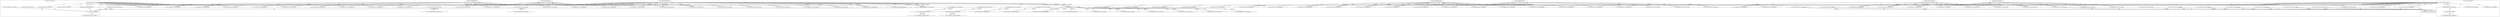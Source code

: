 digraph G {
	"10.1.80.1:43764#ServerID_OuterContainerID"->"1_fwatchdog#ServerID_5fff9df6cf-4xmj9"[ label="GET" ];
	"10.1.80.1:35822#ServerID_OuterContainerID"->"1_fwatchdog#ServerID_6df85d7674-f2xxt"[ label="GET" ];
	"1_fwatchdog#ServerID_5fff9df6cf-4xmj9"->"10.1.80.1:43764#ServerID_OuterContainerID"[ label="RESPONSE" ];
	"1_fwatchdog#ServerID_6df85d7674-f2xxt"->"10.1.80.1:35822#ServerID_OuterContainerID"[ label="RESPONSE" ];
	"1_fwatchdog#ServerID_5fff9df6cf-4xmj9"->"10.1.80.1:43766#ServerID_OuterContainerID"[ label="RESPONSE" ];
	"10.1.80.1:40634#ServerID_OuterContainerID"->"1_fwatchdog#ServerID_5f846fd567-g8dn6"[ label="GET" ];
	"10.1.80.1:43766#ServerID_OuterContainerID"->"1_fwatchdog#ServerID_5fff9df6cf-4xmj9"[ label="GET" ];
	"1_fwatchdog#ServerID_5f846fd567-g8dn6"->"10.1.80.1:40635#ServerID_OuterContainerID"[ label="RESPONSE" ];
	"10.1.80.1:40635#ServerID_OuterContainerID"->"1_fwatchdog#ServerID_5f846fd567-g8dn6"[ label="GET" ];
	"10.1.80.1:35820#ServerID_OuterContainerID"->"1_fwatchdog#ServerID_6df85d7674-f2xxt"[ label="GET" ];
	"1_fwatchdog#ServerID_5f846fd567-g8dn6"->"10.1.80.1:40634#ServerID_OuterContainerID"[ label="RESPONSE" ];
	"1_fwatchdog#ServerID_6df85d7674-f2xxt"->"10.1.80.1:35820#ServerID_OuterContainerID"[ label="RESPONSE" ];
	"10.1.80.1:38160#ServerID_OuterContainerID"->"1_fwatchdog#ServerID_8665dd9487-zwjjv"[ label="GET" ];
	"1_fwatchdog#ServerID_8665dd9487-zwjjv"->"10.1.80.1:38160#ServerID_OuterContainerID"[ label="RESPONSE" ];
	"10.1.80.1:38158#ServerID_OuterContainerID"->"1_fwatchdog#ServerID_8665dd9487-zwjjv"[ label="GET" ];
	"1_fwatchdog#ServerID_8665dd9487-zwjjv"->"10.1.80.1:38158#ServerID_OuterContainerID"[ label="RESPONSE" ];
	"10.1.80.1:59118#ServerID_OuterContainerID"->"1_fwatchdog#ServerID_76c96688d7-4wrfp"[ label="GET" ];
	"1_fwatchdog#ServerID_76c96688d7-4wrfp"->"10.1.80.1:59118#ServerID_OuterContainerID"[ label="RESPONSE" ];
	"10.1.80.1:59116#ServerID_OuterContainerID"->"1_fwatchdog#ServerID_76c96688d7-4wrfp"[ label="GET" ];
	"1_fwatchdog#ServerID_76c96688d7-4wrfp"->"10.1.80.1:59116#ServerID_OuterContainerID"[ label="RESPONSE" ];
	"10.1.80.1:59086#ServerID_OuterContainerID"->"1_fwatchdog#ServerID_68977fd5c9-qtcgc"[ label="GET" ];
	"1_fwatchdog#ServerID_68977fd5c9-qtcgc"->"10.1.80.1:59086#ServerID_OuterContainerID"[ label="RESPONSE" ];
	"10.1.80.1:59084#ServerID_OuterContainerID"->"1_fwatchdog#ServerID_68977fd5c9-qtcgc"[ label="GET" ];
	"1_fwatchdog#ServerID_68977fd5c9-qtcgc"->"10.1.80.1:59084#ServerID_OuterContainerID"[ label="RESPONSE" ];
	"10.1.80.1:43798#ServerID_OuterContainerID"->"1_fwatchdog#ServerID_5fff9df6cf-4xmj9"[ label="GET" ];
	"1_fwatchdog#ServerID_5fff9df6cf-4xmj9"->"10.1.80.1:43798#ServerID_OuterContainerID"[ label="RESPONSE" ];
	"10.1.80.1:43800#ServerID_OuterContainerID"->"1_fwatchdog#ServerID_5fff9df6cf-4xmj9"[ label="GET" ];
	"1_fwatchdog#ServerID_5fff9df6cf-4xmj9"->"10.1.80.1:43800#ServerID_OuterContainerID"[ label="RESPONSE" ];
	"10.1.80.1:40668#ServerID_OuterContainerID"->"1_fwatchdog#ServerID_5f846fd567-g8dn6"[ label="GET" ];
	"1_fwatchdog#ServerID_5f846fd567-g8dn6"->"10.1.80.1:40668#ServerID_OuterContainerID"[ label="RESPONSE" ];
	"10.1.80.1:40669#ServerID_OuterContainerID"->"1_fwatchdog#ServerID_5f846fd567-g8dn6"[ label="GET" ];
	"1_fwatchdog#ServerID_5f846fd567-g8dn6"->"10.1.80.1:40669#ServerID_OuterContainerID"[ label="RESPONSE" ];
	"10.1.80.1:35856#ServerID_OuterContainerID"->"1_fwatchdog#ServerID_6df85d7674-f2xxt"[ label="GET" ];
	"1_fwatchdog#ServerID_6df85d7674-f2xxt"->"10.1.80.1:35856#ServerID_OuterContainerID"[ label="RESPONSE" ];
	"10.1.80.1:35854#ServerID_OuterContainerID"->"1_fwatchdog#ServerID_6df85d7674-f2xxt"[ label="GET" ];
	"1_fwatchdog#ServerID_6df85d7674-f2xxt"->"10.1.80.1:35854#ServerID_OuterContainerID"[ label="RESPONSE" ];
	"10.1.80.1:38192#ServerID_OuterContainerID"->"1_fwatchdog#ServerID_8665dd9487-zwjjv"[ label="GET" ];
	"1_fwatchdog#ServerID_8665dd9487-zwjjv"->"10.1.80.1:38192#ServerID_OuterContainerID"[ label="RESPONSE" ];
	"10.1.80.1:38194#ServerID_OuterContainerID"->"1_fwatchdog#ServerID_8665dd9487-zwjjv"[ label="GET" ];
	"1_fwatchdog#ServerID_8665dd9487-zwjjv"->"10.1.80.1:38194#ServerID_OuterContainerID"[ label="RESPONSE" ];
	"10.1.80.1:59150#ServerID_OuterContainerID"->"1_fwatchdog#ServerID_76c96688d7-4wrfp"[ label="GET" ];
	"1_fwatchdog#ServerID_76c96688d7-4wrfp"->"10.1.80.1:59150#ServerID_OuterContainerID"[ label="RESPONSE" ];
	"10.1.80.1:59152#ServerID_OuterContainerID"->"1_fwatchdog#ServerID_76c96688d7-4wrfp"[ label="GET" ];
	"1_fwatchdog#ServerID_76c96688d7-4wrfp"->"10.1.80.1:59152#ServerID_OuterContainerID"[ label="RESPONSE" ];
	"10.1.80.93:53432#ServerID_OuterContainerID"->"1_fwatchdog#ServerID_6df85d7674-f2xxt"[ label="POST" ];
	"1_fwatchdog#ServerID_6df85d7674-f2xxt"->"gateway:8080#ServerID_OuterContainerID"[ label="POST" ];
	"1_fwatchdog#ServerID_6df85d7674-f2xxt"->"10.1.80.93:8080#ServerID_OuterContainerID"[ label="POST" ];
	"10.1.80.93:45442#ServerID_OuterContainerID"->"1_fwatchdog#ServerID_5f846fd567-g8dn6"[ label="POST" ];
	"1_fwatchdog#ServerID_5f846fd567-g8dn6"->"10.1.80.93:45442#ServerID_OuterContainerID"[ label="RESPONSE" ];
	"10.1.80.93:8080#ServerID_OuterContainerID"->"1_fwatchdog#ServerID_6df85d7674-f2xxt"[ label="RESPONSE" ];
	"gateway:8080#ServerID_OuterContainerID"->"1_fwatchdog#ServerID_6df85d7674-f2xxt"[ label="RESPONSE" ];
	"1_fwatchdog#ServerID_6df85d7674-f2xxt"->"10.1.80.93:53432#ServerID_OuterContainerID"[ label="RESPONSE" ];
	"10.1.80.1:59138#ServerID_OuterContainerID"->"1_fwatchdog#ServerID_68977fd5c9-qtcgc"[ label="GET" ];
	"1_fwatchdog#ServerID_68977fd5c9-qtcgc"->"10.1.80.1:59138#ServerID_OuterContainerID"[ label="RESPONSE" ];
	"10.1.80.1:59140#ServerID_OuterContainerID"->"1_fwatchdog#ServerID_68977fd5c9-qtcgc"[ label="GET" ];
	"1_fwatchdog#ServerID_68977fd5c9-qtcgc"->"10.1.80.1:59140#ServerID_OuterContainerID"[ label="RESPONSE" ];
	"10.1.80.93:53454#ServerID_OuterContainerID"->"1_fwatchdog#ServerID_6df85d7674-f2xxt"[ label="POST" ];
	"1_fwatchdog#ServerID_6df85d7674-f2xxt"->"gateway:8080#ServerID_OuterContainerID"[ label="POST" ];
	"1_fwatchdog#ServerID_6df85d7674-f2xxt"->"10.1.80.93:8080#ServerID_OuterContainerID"[ label="POST" ];
	"10.1.80.93:45464#ServerID_OuterContainerID"->"1_fwatchdog#ServerID_5f846fd567-g8dn6"[ label="POST" ];
	"1_fwatchdog#ServerID_5f846fd567-g8dn6"->"10.1.80.93:45464#ServerID_OuterContainerID"[ label="RESPONSE" ];
	"10.1.80.93:8080#ServerID_OuterContainerID"->"1_fwatchdog#ServerID_6df85d7674-f2xxt"[ label="RESPONSE" ];
	"gateway:8080#ServerID_OuterContainerID"->"1_fwatchdog#ServerID_6df85d7674-f2xxt"[ label="RESPONSE" ];
	"1_fwatchdog#ServerID_6df85d7674-f2xxt"->"10.1.80.93:53454#ServerID_OuterContainerID"[ label="RESPONSE" ];
	"10.1.80.1:43874#ServerID_OuterContainerID"->"1_fwatchdog#ServerID_5fff9df6cf-4xmj9"[ label="GET" ];
	"10.1.80.1:43876#ServerID_OuterContainerID"->"1_fwatchdog#ServerID_5fff9df6cf-4xmj9"[ label="GET" ];
	"10.1.80.1:40746#ServerID_OuterContainerID"->"1_fwatchdog#ServerID_5f846fd567-g8dn6"[ label="GET" ];
	"1_fwatchdog#ServerID_5fff9df6cf-4xmj9"->"10.1.80.1:43876#ServerID_OuterContainerID"[ label="RESPONSE" ];
	"1_fwatchdog#ServerID_5f846fd567-g8dn6"->"10.1.80.1:40744#ServerID_OuterContainerID"[ label="RESPONSE" ];
	"10.1.80.1:40744#ServerID_OuterContainerID"->"1_fwatchdog#ServerID_5f846fd567-g8dn6"[ label="GET" ];
	"1_fwatchdog#ServerID_5f846fd567-g8dn6"->"10.1.80.1:40746#ServerID_OuterContainerID"[ label="RESPONSE" ];
	"1_fwatchdog#ServerID_5fff9df6cf-4xmj9"->"10.1.80.1:43874#ServerID_OuterContainerID"[ label="RESPONSE" ];
	"10.1.80.1:35930#ServerID_OuterContainerID"->"1_fwatchdog#ServerID_6df85d7674-f2xxt"[ label="GET" ];
	"1_fwatchdog#ServerID_6df85d7674-f2xxt"->"10.1.80.1:35930#ServerID_OuterContainerID"[ label="RESPONSE" ];
	"10.1.80.1:35932#ServerID_OuterContainerID"->"1_fwatchdog#ServerID_6df85d7674-f2xxt"[ label="GET" ];
	"1_fwatchdog#ServerID_6df85d7674-f2xxt"->"10.1.80.1:35932#ServerID_OuterContainerID"[ label="RESPONSE" ];
	"10.1.80.1:38270#ServerID_OuterContainerID"->"1_fwatchdog#ServerID_8665dd9487-zwjjv"[ label="GET" ];
	"1_fwatchdog#ServerID_8665dd9487-zwjjv"->"10.1.80.1:38270#ServerID_OuterContainerID"[ label="RESPONSE" ];
	"10.1.80.1:38272#ServerID_OuterContainerID"->"1_fwatchdog#ServerID_8665dd9487-zwjjv"[ label="GET" ];
	"1_fwatchdog#ServerID_8665dd9487-zwjjv"->"10.1.80.1:38272#ServerID_OuterContainerID"[ label="RESPONSE" ];
	"10.1.80.1:59228#ServerID_OuterContainerID"->"1_fwatchdog#ServerID_76c96688d7-4wrfp"[ label="GET" ];
	"10.1.80.1:59229#ServerID_OuterContainerID"->"1_fwatchdog#ServerID_76c96688d7-4wrfp"[ label="GET" ];
	"1_fwatchdog#ServerID_76c96688d7-4wrfp"->"10.1.80.1:59228#ServerID_OuterContainerID"[ label="RESPONSE" ];
	"1_fwatchdog#ServerID_76c96688d7-4wrfp"->"10.1.80.1:59229#ServerID_OuterContainerID"[ label="RESPONSE" ];
	"10.1.80.93:53502#ServerID_OuterContainerID"->"1_fwatchdog#ServerID_6df85d7674-f2xxt"[ label="POST" ];
	"1_fwatchdog#ServerID_6df85d7674-f2xxt"->"gateway:8080#ServerID_OuterContainerID"[ label="POST" ];
	"1_fwatchdog#ServerID_6df85d7674-f2xxt"->"10.1.80.93:8080#ServerID_OuterContainerID"[ label="POST" ];
	"10.1.80.93:45512#ServerID_OuterContainerID"->"1_fwatchdog#ServerID_5f846fd567-g8dn6"[ label="POST" ];
	"1_fwatchdog#ServerID_5f846fd567-g8dn6"->"10.1.80.93:45512#ServerID_OuterContainerID"[ label="RESPONSE" ];
	"10.1.80.93:8080#ServerID_OuterContainerID"->"1_fwatchdog#ServerID_6df85d7674-f2xxt"[ label="RESPONSE" ];
	"gateway:8080#ServerID_OuterContainerID"->"1_fwatchdog#ServerID_6df85d7674-f2xxt"[ label="RESPONSE" ];
	"1_fwatchdog#ServerID_6df85d7674-f2xxt"->"10.1.80.93:53502#ServerID_OuterContainerID"[ label="RESPONSE" ];
	"10.1.80.1:59212#ServerID_OuterContainerID"->"1_fwatchdog#ServerID_68977fd5c9-qtcgc"[ label="GET" ];
	"1_fwatchdog#ServerID_68977fd5c9-qtcgc"->"10.1.80.1:59212#ServerID_OuterContainerID"[ label="RESPONSE" ];
	"10.1.80.1:59214#ServerID_OuterContainerID"->"1_fwatchdog#ServerID_68977fd5c9-qtcgc"[ label="GET" ];
	"1_fwatchdog#ServerID_68977fd5c9-qtcgc"->"10.1.80.1:59214#ServerID_OuterContainerID"[ label="RESPONSE" ];
	"10.1.80.1:43926#ServerID_OuterContainerID"->"1_fwatchdog#ServerID_5fff9df6cf-4xmj9"[ label="GET" ];
	"10.1.80.1:43928#ServerID_OuterContainerID"->"1_fwatchdog#ServerID_5fff9df6cf-4xmj9"[ label="GET" ];
	"1_fwatchdog#ServerID_5fff9df6cf-4xmj9"->"10.1.80.1:43928#ServerID_OuterContainerID"[ label="RESPONSE" ];
	"1_fwatchdog#ServerID_5fff9df6cf-4xmj9"->"10.1.80.1:43926#ServerID_OuterContainerID"[ label="RESPONSE" ];
	"10.1.80.1:40796#ServerID_OuterContainerID"->"1_fwatchdog#ServerID_5f846fd567-g8dn6"[ label="GET" ];
	"10.1.80.1:40798#ServerID_OuterContainerID"->"1_fwatchdog#ServerID_5f846fd567-g8dn6"[ label="GET" ];
	"1_fwatchdog#ServerID_5f846fd567-g8dn6"->"10.1.80.1:40796#ServerID_OuterContainerID"[ label="RESPONSE" ];
	"1_fwatchdog#ServerID_5f846fd567-g8dn6"->"10.1.80.1:40798#ServerID_OuterContainerID"[ label="RESPONSE" ];
	"10.1.80.1:35982#ServerID_OuterContainerID"->"1_fwatchdog#ServerID_6df85d7674-f2xxt"[ label="GET" ];
	"10.1.80.1:35984#ServerID_OuterContainerID"->"1_fwatchdog#ServerID_6df85d7674-f2xxt"[ label="GET" ];
	"1_fwatchdog#ServerID_6df85d7674-f2xxt"->"10.1.80.1:35984#ServerID_OuterContainerID"[ label="RESPONSE" ];
	"1_fwatchdog#ServerID_6df85d7674-f2xxt"->"10.1.80.1:35982#ServerID_OuterContainerID"[ label="RESPONSE" ];
	"10.1.80.1:38325#ServerID_OuterContainerID"->"1_fwatchdog#ServerID_8665dd9487-zwjjv"[ label="GET" ];
	"1_fwatchdog#ServerID_8665dd9487-zwjjv"->"10.1.80.1:38325#ServerID_OuterContainerID"[ label="RESPONSE" ];
	"10.1.80.1:38324#ServerID_OuterContainerID"->"1_fwatchdog#ServerID_8665dd9487-zwjjv"[ label="GET" ];
	"1_fwatchdog#ServerID_8665dd9487-zwjjv"->"10.1.80.1:38324#ServerID_OuterContainerID"[ label="RESPONSE" ];
	"10.1.80.1:59290#ServerID_OuterContainerID"->"1_fwatchdog#ServerID_76c96688d7-4wrfp"[ label="GET" ];
	"1_fwatchdog#ServerID_76c96688d7-4wrfp"->"10.1.80.1:59290#ServerID_OuterContainerID"[ label="RESPONSE" ];
	"10.1.80.1:59288#ServerID_OuterContainerID"->"1_fwatchdog#ServerID_76c96688d7-4wrfp"[ label="GET" ];
	"1_fwatchdog#ServerID_76c96688d7-4wrfp"->"10.1.80.1:59288#ServerID_OuterContainerID"[ label="RESPONSE" ];
	"10.1.80.1:59258#ServerID_OuterContainerID"->"1_fwatchdog#ServerID_68977fd5c9-qtcgc"[ label="GET" ];
	"1_fwatchdog#ServerID_68977fd5c9-qtcgc"->"10.1.80.1:59258#ServerID_OuterContainerID"[ label="RESPONSE" ];
	"10.1.80.1:59256#ServerID_OuterContainerID"->"1_fwatchdog#ServerID_68977fd5c9-qtcgc"[ label="GET" ];
	"1_fwatchdog#ServerID_68977fd5c9-qtcgc"->"10.1.80.1:59256#ServerID_OuterContainerID"[ label="RESPONSE" ];
	"10.1.80.1:43972#ServerID_OuterContainerID"->"1_fwatchdog#ServerID_5fff9df6cf-4xmj9"[ label="GET" ];
	"1_fwatchdog#ServerID_5fff9df6cf-4xmj9"->"10.1.80.1:43972#ServerID_OuterContainerID"[ label="RESPONSE" ];
	"10.1.80.1:43970#ServerID_OuterContainerID"->"1_fwatchdog#ServerID_5fff9df6cf-4xmj9"[ label="GET" ];
	"1_fwatchdog#ServerID_5fff9df6cf-4xmj9"->"10.1.80.1:43970#ServerID_OuterContainerID"[ label="RESPONSE" ];
	"10.1.80.1:40842#ServerID_OuterContainerID"->"1_fwatchdog#ServerID_5f846fd567-g8dn6"[ label="GET" ];
	"1_fwatchdog#ServerID_5f846fd567-g8dn6"->"10.1.80.1:40842#ServerID_OuterContainerID"[ label="RESPONSE" ];
	"10.1.80.1:40840#ServerID_OuterContainerID"->"1_fwatchdog#ServerID_5f846fd567-g8dn6"[ label="GET" ];
	"1_fwatchdog#ServerID_5f846fd567-g8dn6"->"10.1.80.1:40840#ServerID_OuterContainerID"[ label="RESPONSE" ];
	"10.1.80.1:36026#ServerID_OuterContainerID"->"1_fwatchdog#ServerID_6df85d7674-f2xxt"[ label="GET" ];
	"1_fwatchdog#ServerID_6df85d7674-f2xxt"->"10.1.80.1:36026#ServerID_OuterContainerID"[ label="RESPONSE" ];
	"10.1.80.1:36028#ServerID_OuterContainerID"->"1_fwatchdog#ServerID_6df85d7674-f2xxt"[ label="GET" ];
	"1_fwatchdog#ServerID_6df85d7674-f2xxt"->"10.1.80.1:36028#ServerID_OuterContainerID"[ label="RESPONSE" ];
	"10.1.80.1:38364#ServerID_OuterContainerID"->"1_fwatchdog#ServerID_8665dd9487-zwjjv"[ label="GET" ];
	"1_fwatchdog#ServerID_8665dd9487-zwjjv"->"10.1.80.1:38364#ServerID_OuterContainerID"[ label="RESPONSE" ];
	"10.1.80.1:38366#ServerID_OuterContainerID"->"1_fwatchdog#ServerID_8665dd9487-zwjjv"[ label="GET" ];
	"1_fwatchdog#ServerID_8665dd9487-zwjjv"->"10.1.80.1:38366#ServerID_OuterContainerID"[ label="RESPONSE" ];
	"10.1.80.1:59324#ServerID_OuterContainerID"->"1_fwatchdog#ServerID_76c96688d7-4wrfp"[ label="GET" ];
	"10.1.80.1:59322#ServerID_OuterContainerID"->"1_fwatchdog#ServerID_76c96688d7-4wrfp"[ label="GET" ];
	"10.1.80.1:43766#ServerID_OuterContainerID"->"1_fwatchdog#ServerID_5bd30c3565a4"[ label="read" ];
	"1_fwatchdog#ServerID_76c96688d7-4wrfp"->"10.1.80.1:59322#ServerID_OuterContainerID"[ label="RESPONSE" ];
	"10.1.80.1:59054#ServerID_OuterContainerID"->"1_fwatchdog#ServerID_c8cd456c8f13"[ label="read" ];
	"1_fwatchdog#ServerID_c8cd456c8f13"->"10.1.80.1:59054#ServerID_OuterContainerID"[ label="write" ];
	"10.1.80.1:59056#ServerID_OuterContainerID"->"1_fwatchdog#ServerID_c8cd456c8f13"[ label="read" ];
	"1_fwatchdog#ServerID_c8cd456c8f13"->"10.1.80.1:59056#ServerID_OuterContainerID"[ label="write" ];
	"10.1.80.1:43764#ServerID_OuterContainerID"->"1_fwatchdog#ServerID_5bd30c3565a4"[ label="read" ];
	"1_fwatchdog#ServerID_5bd30c3565a4"->"10.1.80.1:43766#ServerID_OuterContainerID"[ label="write" ];
	"1_fwatchdog#ServerID_5bd30c3565a4"->"10.1.80.1:43764#ServerID_OuterContainerID"[ label="write" ];
	"10.1.80.1:40634#ServerID_OuterContainerID"->"1_fwatchdog#ServerID_7cf8268e6ab5"[ label="read" ];
	"10.1.80.1:40635#ServerID_OuterContainerID"->"1_fwatchdog#ServerID_7cf8268e6ab5"[ label="read" ];
	"1_fwatchdog#ServerID_7cf8268e6ab5"->"10.1.80.1:40634#ServerID_OuterContainerID"[ label="write" ];
	"1_fwatchdog#ServerID_7cf8268e6ab5"->"10.1.80.1:40635#ServerID_OuterContainerID"[ label="write" ];
	"10.1.80.1:35822#ServerID_OuterContainerID"->"1_fwatchdog#ServerID_2347d2f455dd"[ label="read" ];
	"1_fwatchdog#ServerID_2347d2f455dd"->"10.1.80.1:35822#ServerID_OuterContainerID"[ label="write" ];
	"10.1.80.1:35820#ServerID_OuterContainerID"->"1_fwatchdog#ServerID_2347d2f455dd"[ label="read" ];
	"1_fwatchdog#ServerID_2347d2f455dd"->"10.1.80.1:35820#ServerID_OuterContainerID"[ label="write" ];
	"10.1.80.1:59086#ServerID_OuterContainerID"->"1_fwatchdog#ServerID_c8cd456c8f13"[ label="read" ];
	"10.1.80.1:59084#ServerID_OuterContainerID"->"1_fwatchdog#ServerID_c8cd456c8f13"[ label="read" ];
	"1_fwatchdog#ServerID_c8cd456c8f13"->"10.1.80.1:59086#ServerID_OuterContainerID"[ label="write" ];
	"1_fwatchdog#ServerID_c8cd456c8f13"->"10.1.80.1:59084#ServerID_OuterContainerID"[ label="write" ];
	"10.1.80.1:43800#ServerID_OuterContainerID"->"1_fwatchdog#ServerID_5bd30c3565a4"[ label="read" ];
	"10.1.80.1:43798#ServerID_OuterContainerID"->"1_fwatchdog#ServerID_5bd30c3565a4"[ label="read" ];
	"1_fwatchdog#ServerID_5bd30c3565a4"->"10.1.80.1:43798#ServerID_OuterContainerID"[ label="write" ];
	"10.1.80.1:40669#ServerID_OuterContainerID"->"1_fwatchdog#ServerID_7cf8268e6ab5"[ label="read" ];
	"1_fwatchdog#ServerID_5bd30c3565a4"->"10.1.80.1:43800#ServerID_OuterContainerID"[ label="write" ];
	"10.1.80.1:40668#ServerID_OuterContainerID"->"1_fwatchdog#ServerID_7cf8268e6ab5"[ label="read" ];
	"1_fwatchdog#ServerID_7cf8268e6ab5"->"10.1.80.1:40668#ServerID_OuterContainerID"[ label="write" ];
	"1_fwatchdog#ServerID_7cf8268e6ab5"->"10.1.80.1:40669#ServerID_OuterContainerID"[ label="write" ];
	"10.1.80.1:35856#ServerID_OuterContainerID"->"1_fwatchdog#ServerID_2347d2f455dd"[ label="read" ];
	"1_fwatchdog#ServerID_2347d2f455dd"->"10.1.80.1:35856#ServerID_OuterContainerID"[ label="write" ];
	"10.1.80.1:35854#ServerID_OuterContainerID"->"1_fwatchdog#ServerID_2347d2f455dd"[ label="read" ];
	"1_fwatchdog#ServerID_2347d2f455dd"->"10.1.80.1:35854#ServerID_OuterContainerID"[ label="write" ];
	"10.1.80.93:53432#ServerID_OuterContainerID"->"1_fwatchdog#ServerID_2347d2f455dd"[ label="read" ];
	"1_fwatchdog#ServerID_2347d2f455dd"->"localhost:3000#ServerID_2347d2f455dd"[ label="connect" ];
	"1_fwatchdog#ServerID_2347d2f455dd"->"pipe:[7844706]#ServerID_2347d2f455dd"[ label="write" ];
	"localhost:3000#ServerID_2347d2f455dd"->"1_fwatchdog#ServerID_2347d2f455dd"[ label="read" ];
	"1_fwatchdog#ServerID_2347d2f455dd"->"localhost:3000#ServerID_2347d2f455dd"[ label="write" ];
	"localhost:3000#ServerID_2347d2f455dd"->"13_node#ServerID_2347d2f455dd"[ label="read" ];
	"13_node#ServerID_2347d2f455dd"->"pipe:[7845926]#ServerID_2347d2f455dd"[ label="write" ];
	"/etc/hosts#ServerID_2347d2f455dd"->"13_node#ServerID_2347d2f455dd"[ label="read" ];
	"/etc/resolv.conf#ServerID_2347d2f455dd"->"13_node#ServerID_2347d2f455dd"[ label="read" ];
	"13_node#ServerID_2347d2f455dd"->"10.152.183.10:53#ServerID_OuterContainerID"[ label="sendto" ];
	"10.152.183.10:53#ServerID_OuterContainerID"->"13_node#ServerID_2347d2f455dd"[ label="recvfrom" ];
	"13_node#ServerID_2347d2f455dd"->"gateway:8080#ServerID_OuterContainerID"[ label="connect" ];
	"1_fwatchdog#ServerID_7cf8268e6ab5"->"localhost:3000#ServerID_7cf8268e6ab5"[ label="write" ];
	"10.1.80.93:45442#ServerID_OuterContainerID"->"1_fwatchdog#ServerID_7cf8268e6ab5"[ label="read" ];
	"13_node#ServerID_7cf8268e6ab5"->"pipe:[7845600]#ServerID_7cf8268e6ab5"[ label="write" ];
	"localhost:3000#ServerID_7cf8268e6ab5"->"1_fwatchdog#ServerID_7cf8268e6ab5"[ label="read" ];
	"1_fwatchdog#ServerID_7cf8268e6ab5"->"pipe:[7845975]#ServerID_7cf8268e6ab5"[ label="write" ];
	"1_fwatchdog#ServerID_7cf8268e6ab5"->"localhost:3000#ServerID_7cf8268e6ab5"[ label="connect" ];
	"localhost:3000#ServerID_7cf8268e6ab5"->"13_node#ServerID_7cf8268e6ab5"[ label="read" ];
	"1_fwatchdog#ServerID_7cf8268e6ab5"->"pipe:[7845976]#ServerID_7cf8268e6ab5"[ label="write" ];
	"1_fwatchdog#ServerID_7cf8268e6ab5"->"10.1.80.93:45442#ServerID_OuterContainerID"[ label="write" ];
	"gateway:8080#ServerID_OuterContainerID"->"13_node#ServerID_2347d2f455dd"[ label="read" ];
	"1_fwatchdog#ServerID_2347d2f455dd"->"pipe:[7844707]#ServerID_2347d2f455dd"[ label="write" ];
	"1_fwatchdog#ServerID_2347d2f455dd"->"10.1.80.93:53432#ServerID_OuterContainerID"[ label="write" ];
	"10.1.80.1:59138#ServerID_OuterContainerID"->"1_fwatchdog#ServerID_c8cd456c8f13"[ label="read" ];
	"10.1.80.1:59140#ServerID_OuterContainerID"->"1_fwatchdog#ServerID_c8cd456c8f13"[ label="read" ];
	"1_fwatchdog#ServerID_c8cd456c8f13"->"10.1.80.1:59138#ServerID_OuterContainerID"[ label="write" ];
	"1_fwatchdog#ServerID_c8cd456c8f13"->"10.1.80.1:59140#ServerID_OuterContainerID"[ label="write" ];
	"10.1.80.93:53454#ServerID_OuterContainerID"->"1_fwatchdog#ServerID_2347d2f455dd"[ label="read" ];
	"10.1.80.93:45464#ServerID_OuterContainerID"->"1_fwatchdog#ServerID_7cf8268e6ab5"[ label="read" ];
	"1_fwatchdog#ServerID_7cf8268e6ab5"->"10.1.80.93:45464#ServerID_OuterContainerID"[ label="write" ];
	"1_fwatchdog#ServerID_2347d2f455dd"->"10.1.80.93:53454#ServerID_OuterContainerID"[ label="write" ];
	"10.1.80.1:43876#ServerID_OuterContainerID"->"1_fwatchdog#ServerID_5bd30c3565a4"[ label="read" ];
	"10.1.80.1:43874#ServerID_OuterContainerID"->"1_fwatchdog#ServerID_5bd30c3565a4"[ label="read" ];
	"1_fwatchdog#ServerID_5bd30c3565a4"->"10.1.80.1:43876#ServerID_OuterContainerID"[ label="write" ];
	"1_fwatchdog#ServerID_5bd30c3565a4"->"10.1.80.1:43874#ServerID_OuterContainerID"[ label="write" ];
	"10.1.80.1:40746#ServerID_OuterContainerID"->"1_fwatchdog#ServerID_7cf8268e6ab5"[ label="read" ];
	"1_fwatchdog#ServerID_7cf8268e6ab5"->"10.1.80.1:40746#ServerID_OuterContainerID"[ label="write" ];
	"10.1.80.1:40744#ServerID_OuterContainerID"->"1_fwatchdog#ServerID_7cf8268e6ab5"[ label="read" ];
	"1_fwatchdog#ServerID_7cf8268e6ab5"->"10.1.80.1:40744#ServerID_OuterContainerID"[ label="write" ];
	"1_fwatchdog#ServerID_2347d2f455dd"->"10.1.80.1:35930#ServerID_OuterContainerID"[ label="write" ];
	"10.1.80.1:35930#ServerID_OuterContainerID"->"1_fwatchdog#ServerID_2347d2f455dd"[ label="read" ];
	"10.1.80.1:35932#ServerID_OuterContainerID"->"1_fwatchdog#ServerID_2347d2f455dd"[ label="read" ];
	"1_fwatchdog#ServerID_2347d2f455dd"->"10.1.80.1:35932#ServerID_OuterContainerID"[ label="write" ];
	"10.1.80.93:53502#ServerID_OuterContainerID"->"1_fwatchdog#ServerID_2347d2f455dd"[ label="read" ];
	"10.1.80.93:45512#ServerID_OuterContainerID"->"1_fwatchdog#ServerID_7cf8268e6ab5"[ label="read" ];
	"1_fwatchdog#ServerID_7cf8268e6ab5"->"10.1.80.93:45512#ServerID_OuterContainerID"[ label="write" ];
	"1_fwatchdog#ServerID_2347d2f455dd"->"10.1.80.93:53502#ServerID_OuterContainerID"[ label="write" ];
	"10.1.80.1:59212#ServerID_OuterContainerID"->"1_fwatchdog#ServerID_c8cd456c8f13"[ label="read" ];
	"1_fwatchdog#ServerID_c8cd456c8f13"->"10.1.80.1:59212#ServerID_OuterContainerID"[ label="write" ];
	"1_fwatchdog#ServerID_c8cd456c8f13"->"10.1.80.1:59214#ServerID_OuterContainerID"[ label="write" ];
	"10.1.80.1:59214#ServerID_OuterContainerID"->"1_fwatchdog#ServerID_c8cd456c8f13"[ label="read" ];
	"10.1.80.1:43928#ServerID_OuterContainerID"->"1_fwatchdog#ServerID_5bd30c3565a4"[ label="read" ];
	"1_fwatchdog#ServerID_5bd30c3565a4"->"10.1.80.1:43926#ServerID_OuterContainerID"[ label="write" ];
	"1_fwatchdog#ServerID_5bd30c3565a4"->"10.1.80.1:43928#ServerID_OuterContainerID"[ label="write" ];
	"10.1.80.1:43926#ServerID_OuterContainerID"->"1_fwatchdog#ServerID_5bd30c3565a4"[ label="read" ];
	"10.1.80.1:40796#ServerID_OuterContainerID"->"1_fwatchdog#ServerID_7cf8268e6ab5"[ label="read" ];
	"10.1.80.1:40798#ServerID_OuterContainerID"->"1_fwatchdog#ServerID_7cf8268e6ab5"[ label="read" ];
	"1_fwatchdog#ServerID_7cf8268e6ab5"->"10.1.80.1:40796#ServerID_OuterContainerID"[ label="write" ];
	"1_fwatchdog#ServerID_7cf8268e6ab5"->"10.1.80.1:40798#ServerID_OuterContainerID"[ label="write" ];
	"10.1.80.1:35984#ServerID_OuterContainerID"->"1_fwatchdog#ServerID_2347d2f455dd"[ label="read" ];
	"1_fwatchdog#ServerID_2347d2f455dd"->"10.1.80.1:35984#ServerID_OuterContainerID"[ label="write" ];
	"10.1.80.1:35982#ServerID_OuterContainerID"->"1_fwatchdog#ServerID_2347d2f455dd"[ label="read" ];
	"1_fwatchdog#ServerID_2347d2f455dd"->"10.1.80.1:35982#ServerID_OuterContainerID"[ label="write" ];
	"10.1.80.1:59256#ServerID_OuterContainerID"->"1_fwatchdog#ServerID_c8cd456c8f13"[ label="read" ];
	"10.1.80.1:59258#ServerID_OuterContainerID"->"1_fwatchdog#ServerID_c8cd456c8f13"[ label="read" ];
	"1_fwatchdog#ServerID_c8cd456c8f13"->"10.1.80.1:59258#ServerID_OuterContainerID"[ label="write" ];
	"1_fwatchdog#ServerID_c8cd456c8f13"->"10.1.80.1:59256#ServerID_OuterContainerID"[ label="write" ];
	"10.1.80.1:43972#ServerID_OuterContainerID"->"1_fwatchdog#ServerID_5bd30c3565a4"[ label="read" ];
	"10.1.80.1:43970#ServerID_OuterContainerID"->"1_fwatchdog#ServerID_5bd30c3565a4"[ label="read" ];
	"1_fwatchdog#ServerID_5bd30c3565a4"->"10.1.80.1:43972#ServerID_OuterContainerID"[ label="write" ];
	"10.1.80.1:40840#ServerID_OuterContainerID"->"1_fwatchdog#ServerID_7cf8268e6ab5"[ label="read" ];
	"1_fwatchdog#ServerID_5bd30c3565a4"->"10.1.80.1:43970#ServerID_OuterContainerID"[ label="write" ];
	"10.1.80.1:40842#ServerID_OuterContainerID"->"1_fwatchdog#ServerID_7cf8268e6ab5"[ label="read" ];
	"1_fwatchdog#ServerID_7cf8268e6ab5"->"10.1.80.1:40842#ServerID_OuterContainerID"[ label="write" ];
	"10.1.80.1:36028#ServerID_OuterContainerID"->"1_fwatchdog#ServerID_2347d2f455dd"[ label="read" ];
	"1_fwatchdog#ServerID_7cf8268e6ab5"->"10.1.80.1:40840#ServerID_OuterContainerID"[ label="write" ];
	"10.1.80.1:36026#ServerID_OuterContainerID"->"1_fwatchdog#ServerID_2347d2f455dd"[ label="read" ];
	"1_fwatchdog#ServerID_2347d2f455dd"->"10.1.80.1:36026#ServerID_OuterContainerID"[ label="write" ];
	"1_fwatchdog#ServerID_2347d2f455dd"->"10.1.80.1:36028#ServerID_OuterContainerID"[ label="write" ];
	"10.1.80.1:59290#ServerID_OuterContainerID"->"1_fwatchdog#ServerID_c8cd456c8f13"[ label="read" ];
	"1_fwatchdog#ServerID_c8cd456c8f13"->"10.1.80.1:59290#ServerID_OuterContainerID"[ label="write" ];
	"10.1.80.1:59292#ServerID_OuterContainerID"->"1_fwatchdog#ServerID_c8cd456c8f13"[ label="read" ];
	"1_fwatchdog#ServerID_c8cd456c8f13"->"10.1.80.1:59292#ServerID_OuterContainerID"[ label="write" ];
	"10.1.80.1:44002#ServerID_OuterContainerID"->"1_fwatchdog#ServerID_5bd30c3565a4"[ label="read" ];
	"1_fwatchdog#ServerID_5bd30c3565a4"->"10.1.80.1:44002#ServerID_OuterContainerID"[ label="write" ];
	"10.1.80.1:44000#ServerID_OuterContainerID"->"1_fwatchdog#ServerID_5bd30c3565a4"[ label="read" ];
	"1_fwatchdog#ServerID_5bd30c3565a4"->"10.1.80.1:44000#ServerID_OuterContainerID"[ label="write" ];
	"10.1.80.1:40870#ServerID_OuterContainerID"->"1_fwatchdog#ServerID_7cf8268e6ab5"[ label="read" ];
	"10.1.80.1:40872#ServerID_OuterContainerID"->"1_fwatchdog#ServerID_7cf8268e6ab5"[ label="read" ];
	"1_fwatchdog#ServerID_7cf8268e6ab5"->"10.1.80.1:40870#ServerID_OuterContainerID"[ label="write" ];
	"1_fwatchdog#ServerID_7cf8268e6ab5"->"10.1.80.1:40872#ServerID_OuterContainerID"[ label="write" ];
	"10.1.80.1:55514#ServerID_OuterContainerID"->"10.1.80.93:8080#ServerID_OuterContainerID"[ label="GET" ];
	"10.1.80.93:8080#ServerID_OuterContainerID"->"10.1.80.1:55514#ServerID_OuterContainerID"[ label="RESPONSE" ];
	"10.1.80.109:37576#ServerID_OuterContainerID"->"10.1.80.93:8082#ServerID_OuterContainerID"[ label="GET" ];
	"10.1.80.93:8082#ServerID_OuterContainerID"->"10.1.80.109:37576#ServerID_OuterContainerID"[ label="RESPONSE" ];
	"10.1.80.1:50992#ServerID_OuterContainerID"->"10.1.80.92:8080#ServerID_OuterContainerID"[ label="GET" ];
	"10.1.80.92:8080#ServerID_OuterContainerID"->"10.1.80.1:50992#ServerID_OuterContainerID"[ label="RESPONSE" ];
	"10.1.80.1:46069#ServerID_OuterContainerID"->"10.1.80.93:8080#ServerID_OuterContainerID"[ label="POST" ];
	"10.1.80.93:8080#ServerID_OuterContainerID"->"10.1.80.1:46069#ServerID_OuterContainerID"[ label="RESPONSE" ];
	"10.1.80.93:8080#ServerID_OuterContainerID"->"10.0.88.125:31112#ServerID_OuterContainerID"[ label="RESPONSE" ];
	"10.1.80.1:55574#ServerID_OuterContainerID"->"10.1.80.93:8080#ServerID_OuterContainerID"[ label="GET" ];
	"10.1.80.93:8080#ServerID_OuterContainerID"->"10.1.80.1:55574#ServerID_OuterContainerID"[ label="RESPONSE" ];
	"10.1.80.1:44957#ServerID_OuterContainerID"->"10.1.80.93:8080#ServerID_OuterContainerID"[ label="POST" ];
	"10.1.80.93:8080#ServerID_OuterContainerID"->"10.1.80.1:44957#ServerID_OuterContainerID"[ label="RESPONSE" ];
	"10.1.80.93:8080#ServerID_OuterContainerID"->"10.0.88.125:31112#ServerID_OuterContainerID"[ label="RESPONSE" ];
	"10.1.80.1:9103#ServerID_OuterContainerID"->"10.1.80.93:8080#ServerID_OuterContainerID"[ label="POST" ];
	"10.1.80.93:8080#ServerID_OuterContainerID"->"10.1.80.1:9103#ServerID_OuterContainerID"[ label="RESPONSE" ];
	"10.1.80.1:58748#ServerID_OuterContainerID"->"10.1.80.109:9090#ServerID_OuterContainerID"[ label="GET" ];
	"10.1.80.109:9090#ServerID_OuterContainerID"->"10.1.80.1:58748#ServerID_OuterContainerID"[ label="RESPONSE" ];
	"10.1.80.1:36569#ServerID_OuterContainerID"->"10.1.80.93:8080#ServerID_OuterContainerID"[ label="POST" ];
	"10.1.80.93:8080#ServerID_OuterContainerID"->"10.1.80.1:36569#ServerID_OuterContainerID"[ label="RESPONSE" ];
	"10.1.80.93:8080#ServerID_OuterContainerID"->"10.0.88.125:31112#ServerID_OuterContainerID"[ label="RESPONSE" ];
	"10.1.80.1:58774#ServerID_OuterContainerID"->"10.1.80.109:9090#ServerID_OuterContainerID"[ label="GET" ];
	"10.1.80.109:9090#ServerID_OuterContainerID"->"10.1.80.1:58774#ServerID_OuterContainerID"[ label="RESPONSE" ];
	"10.1.80.1:58266#ServerID_OuterContainerID"->"10.1.80.111:9093#ServerID_OuterContainerID"[ label="GET" ];
	"10.1.80.111:9093#ServerID_OuterContainerID"->"10.1.80.1:58266#ServerID_OuterContainerID"[ label="RESPONSE" ];
	"10.1.80.1:55666#ServerID_OuterContainerID"->"10.1.80.93:8080#ServerID_OuterContainerID"[ label="GET" ];
	"10.1.80.93:8080#ServerID_OuterContainerID"->"10.1.80.1:55666#ServerID_OuterContainerID"[ label="RESPONSE" ];
	"10.1.80.1:58286#ServerID_OuterContainerID"->"10.1.80.111:9093#ServerID_OuterContainerID"[ label="GET" ];
	"10.1.80.111:9093#ServerID_OuterContainerID"->"10.1.80.1:58286#ServerID_OuterContainerID"[ label="RESPONSE" ];
	"10.1.80.1:38310#ServerID_OuterContainerID"->"10.1.80.92:8181#ServerID_OuterContainerID"[ label="GET" ];
	"10.1.80.92:8181#ServerID_OuterContainerID"->"10.1.80.1:38310#ServerID_OuterContainerID"[ label="RESPONSE" ];
	"10.1.80.1:37854#ServerID_OuterContainerID"->"10.1.80.104:8000#ServerID_OuterContainerID"[ label="GET" ];
	"10.1.80.104:8000#ServerID_OuterContainerID"->"10.1.80.1:37854#ServerID_OuterContainerID"[ label="RESPONSE" ];
	subgraph "clusterServerID_2347d2f455dd" {
	label="clusterServerID_2347d2f455dd";
	"/etc/hosts#ServerID_2347d2f455dd" [ shape=ellipse ];
	"/etc/resolv.conf#ServerID_2347d2f455dd" [ shape=ellipse ];
	"13_node#ServerID_2347d2f455dd" [ shape=box ];
	"1_fwatchdog#ServerID_2347d2f455dd" [ shape=box ];
	"localhost:3000#ServerID_2347d2f455dd" [ shape=diamond ];
	"pipe:[7844706]#ServerID_2347d2f455dd" [ shape=ellipse ];
	"pipe:[7844707]#ServerID_2347d2f455dd" [ shape=ellipse ];
	"pipe:[7845926]#ServerID_2347d2f455dd" [ shape=ellipse ];

}
;
	subgraph "clusterServerID_5bd30c3565a4" {
	label="clusterServerID_5bd30c3565a4";
	"1_fwatchdog#ServerID_5bd30c3565a4" [ shape=box ];

}
;
	subgraph "clusterServerID_5f846fd567-g8dn6" {
	label="clusterServerID_5f846fd567-g8dn6";
	"1_fwatchdog#ServerID_5f846fd567-g8dn6" [ shape=box ];

}
;
	subgraph "clusterServerID_5fff9df6cf-4xmj9" {
	label="clusterServerID_5fff9df6cf-4xmj9";
	"1_fwatchdog#ServerID_5fff9df6cf-4xmj9" [ shape=box ];

}
;
	subgraph "clusterServerID_68977fd5c9-qtcgc" {
	label="clusterServerID_68977fd5c9-qtcgc";
	"1_fwatchdog#ServerID_68977fd5c9-qtcgc" [ shape=box ];

}
;
	subgraph "clusterServerID_6df85d7674-f2xxt" {
	label="clusterServerID_6df85d7674-f2xxt";
	"1_fwatchdog#ServerID_6df85d7674-f2xxt" [ shape=box ];

}
;
	subgraph "clusterServerID_76c96688d7-4wrfp" {
	label="clusterServerID_76c96688d7-4wrfp";
	"1_fwatchdog#ServerID_76c96688d7-4wrfp" [ shape=box ];

}
;
	subgraph "clusterServerID_7cf8268e6ab5" {
	label="clusterServerID_7cf8268e6ab5";
	"13_node#ServerID_7cf8268e6ab5" [ shape=box ];
	"1_fwatchdog#ServerID_7cf8268e6ab5" [ shape=box ];
	"localhost:3000#ServerID_7cf8268e6ab5" [ shape=diamond ];
	"pipe:[7845600]#ServerID_7cf8268e6ab5" [ shape=ellipse ];
	"pipe:[7845975]#ServerID_7cf8268e6ab5" [ shape=ellipse ];
	"pipe:[7845976]#ServerID_7cf8268e6ab5" [ shape=ellipse ];

}
;
	subgraph "clusterServerID_8665dd9487-zwjjv" {
	label="clusterServerID_8665dd9487-zwjjv";
	"1_fwatchdog#ServerID_8665dd9487-zwjjv" [ shape=box ];

}
;
	subgraph "clusterServerID_OuterContainerID" {
	label="clusterServerID_OuterContainerID";
	"10.0.88.125:31112#ServerID_OuterContainerID" [ shape=diamond ];
	"10.1.80.104:8000#ServerID_OuterContainerID" [ shape=diamond ];
	"10.1.80.109:37576#ServerID_OuterContainerID" [ shape=diamond ];
	"10.1.80.109:9090#ServerID_OuterContainerID" [ shape=diamond ];
	"10.1.80.111:9093#ServerID_OuterContainerID" [ shape=diamond ];
	"10.1.80.1:35820#ServerID_OuterContainerID" [ shape=diamond ];
	"10.1.80.1:35822#ServerID_OuterContainerID" [ shape=diamond ];
	"10.1.80.1:35854#ServerID_OuterContainerID" [ shape=diamond ];
	"10.1.80.1:35856#ServerID_OuterContainerID" [ shape=diamond ];
	"10.1.80.1:35930#ServerID_OuterContainerID" [ shape=diamond ];
	"10.1.80.1:35932#ServerID_OuterContainerID" [ shape=diamond ];
	"10.1.80.1:35982#ServerID_OuterContainerID" [ shape=diamond ];
	"10.1.80.1:35984#ServerID_OuterContainerID" [ shape=diamond ];
	"10.1.80.1:36026#ServerID_OuterContainerID" [ shape=diamond ];
	"10.1.80.1:36028#ServerID_OuterContainerID" [ shape=diamond ];
	"10.1.80.1:36569#ServerID_OuterContainerID" [ shape=diamond ];
	"10.1.80.1:37854#ServerID_OuterContainerID" [ shape=diamond ];
	"10.1.80.1:38158#ServerID_OuterContainerID" [ shape=diamond ];
	"10.1.80.1:38160#ServerID_OuterContainerID" [ shape=diamond ];
	"10.1.80.1:38192#ServerID_OuterContainerID" [ shape=diamond ];
	"10.1.80.1:38194#ServerID_OuterContainerID" [ shape=diamond ];
	"10.1.80.1:38270#ServerID_OuterContainerID" [ shape=diamond ];
	"10.1.80.1:38272#ServerID_OuterContainerID" [ shape=diamond ];
	"10.1.80.1:38310#ServerID_OuterContainerID" [ shape=diamond ];
	"10.1.80.1:38324#ServerID_OuterContainerID" [ shape=diamond ];
	"10.1.80.1:38325#ServerID_OuterContainerID" [ shape=diamond ];
	"10.1.80.1:38364#ServerID_OuterContainerID" [ shape=diamond ];
	"10.1.80.1:38366#ServerID_OuterContainerID" [ shape=diamond ];
	"10.1.80.1:40634#ServerID_OuterContainerID" [ shape=diamond ];
	"10.1.80.1:40635#ServerID_OuterContainerID" [ shape=diamond ];
	"10.1.80.1:40668#ServerID_OuterContainerID" [ shape=diamond ];
	"10.1.80.1:40669#ServerID_OuterContainerID" [ shape=diamond ];
	"10.1.80.1:40744#ServerID_OuterContainerID" [ shape=diamond ];
	"10.1.80.1:40746#ServerID_OuterContainerID" [ shape=diamond ];
	"10.1.80.1:40796#ServerID_OuterContainerID" [ shape=diamond ];
	"10.1.80.1:40798#ServerID_OuterContainerID" [ shape=diamond ];
	"10.1.80.1:40840#ServerID_OuterContainerID" [ shape=diamond ];
	"10.1.80.1:40842#ServerID_OuterContainerID" [ shape=diamond ];
	"10.1.80.1:40870#ServerID_OuterContainerID" [ shape=diamond ];
	"10.1.80.1:40872#ServerID_OuterContainerID" [ shape=diamond ];
	"10.1.80.1:43764#ServerID_OuterContainerID" [ shape=diamond ];
	"10.1.80.1:43766#ServerID_OuterContainerID" [ shape=diamond ];
	"10.1.80.1:43798#ServerID_OuterContainerID" [ shape=diamond ];
	"10.1.80.1:43800#ServerID_OuterContainerID" [ shape=diamond ];
	"10.1.80.1:43874#ServerID_OuterContainerID" [ shape=diamond ];
	"10.1.80.1:43876#ServerID_OuterContainerID" [ shape=diamond ];
	"10.1.80.1:43926#ServerID_OuterContainerID" [ shape=diamond ];
	"10.1.80.1:43928#ServerID_OuterContainerID" [ shape=diamond ];
	"10.1.80.1:43970#ServerID_OuterContainerID" [ shape=diamond ];
	"10.1.80.1:43972#ServerID_OuterContainerID" [ shape=diamond ];
	"10.1.80.1:44000#ServerID_OuterContainerID" [ shape=diamond ];
	"10.1.80.1:44002#ServerID_OuterContainerID" [ shape=diamond ];
	"10.1.80.1:44957#ServerID_OuterContainerID" [ shape=diamond ];
	"10.1.80.1:46069#ServerID_OuterContainerID" [ shape=diamond ];
	"10.1.80.1:50992#ServerID_OuterContainerID" [ shape=diamond ];
	"10.1.80.1:55514#ServerID_OuterContainerID" [ shape=diamond ];
	"10.1.80.1:55574#ServerID_OuterContainerID" [ shape=diamond ];
	"10.1.80.1:55666#ServerID_OuterContainerID" [ shape=diamond ];
	"10.1.80.1:58266#ServerID_OuterContainerID" [ shape=diamond ];
	"10.1.80.1:58286#ServerID_OuterContainerID" [ shape=diamond ];
	"10.1.80.1:58748#ServerID_OuterContainerID" [ shape=diamond ];
	"10.1.80.1:58774#ServerID_OuterContainerID" [ shape=diamond ];
	"10.1.80.1:59054#ServerID_OuterContainerID" [ shape=diamond ];
	"10.1.80.1:59056#ServerID_OuterContainerID" [ shape=diamond ];
	"10.1.80.1:59084#ServerID_OuterContainerID" [ shape=diamond ];
	"10.1.80.1:59086#ServerID_OuterContainerID" [ shape=diamond ];
	"10.1.80.1:59116#ServerID_OuterContainerID" [ shape=diamond ];
	"10.1.80.1:59118#ServerID_OuterContainerID" [ shape=diamond ];
	"10.1.80.1:59138#ServerID_OuterContainerID" [ shape=diamond ];
	"10.1.80.1:59140#ServerID_OuterContainerID" [ shape=diamond ];
	"10.1.80.1:59150#ServerID_OuterContainerID" [ shape=diamond ];
	"10.1.80.1:59152#ServerID_OuterContainerID" [ shape=diamond ];
	"10.1.80.1:59212#ServerID_OuterContainerID" [ shape=diamond ];
	"10.1.80.1:59214#ServerID_OuterContainerID" [ shape=diamond ];
	"10.1.80.1:59228#ServerID_OuterContainerID" [ shape=diamond ];
	"10.1.80.1:59229#ServerID_OuterContainerID" [ shape=diamond ];
	"10.1.80.1:59256#ServerID_OuterContainerID" [ shape=diamond ];
	"10.1.80.1:59258#ServerID_OuterContainerID" [ shape=diamond ];
	"10.1.80.1:59288#ServerID_OuterContainerID" [ shape=diamond ];
	"10.1.80.1:59290#ServerID_OuterContainerID" [ shape=diamond ];
	"10.1.80.1:59292#ServerID_OuterContainerID" [ shape=diamond ];
	"10.1.80.1:59322#ServerID_OuterContainerID" [ shape=diamond ];
	"10.1.80.1:59324#ServerID_OuterContainerID" [ shape=diamond ];
	"10.1.80.1:9103#ServerID_OuterContainerID" [ shape=diamond ];
	"10.1.80.92:8080#ServerID_OuterContainerID" [ shape=diamond ];
	"10.1.80.92:8181#ServerID_OuterContainerID" [ shape=diamond ];
	"10.1.80.93:45442#ServerID_OuterContainerID" [ shape=diamond ];
	"10.1.80.93:45464#ServerID_OuterContainerID" [ shape=diamond ];
	"10.1.80.93:45512#ServerID_OuterContainerID" [ shape=diamond ];
	"10.1.80.93:53432#ServerID_OuterContainerID" [ shape=diamond ];
	"10.1.80.93:53454#ServerID_OuterContainerID" [ shape=diamond ];
	"10.1.80.93:53502#ServerID_OuterContainerID" [ shape=diamond ];
	"10.1.80.93:8080#ServerID_OuterContainerID" [ shape=diamond ];
	"10.1.80.93:8082#ServerID_OuterContainerID" [ shape=diamond ];
	"10.152.183.10:53#ServerID_OuterContainerID" [ shape=diamond ];
	"gateway:8080#ServerID_OuterContainerID" [ shape=diamond ];

}
;
	subgraph "clusterServerID_c8cd456c8f13" {
	label="clusterServerID_c8cd456c8f13";
	"1_fwatchdog#ServerID_c8cd456c8f13" [ shape=box ];

}
;

}

